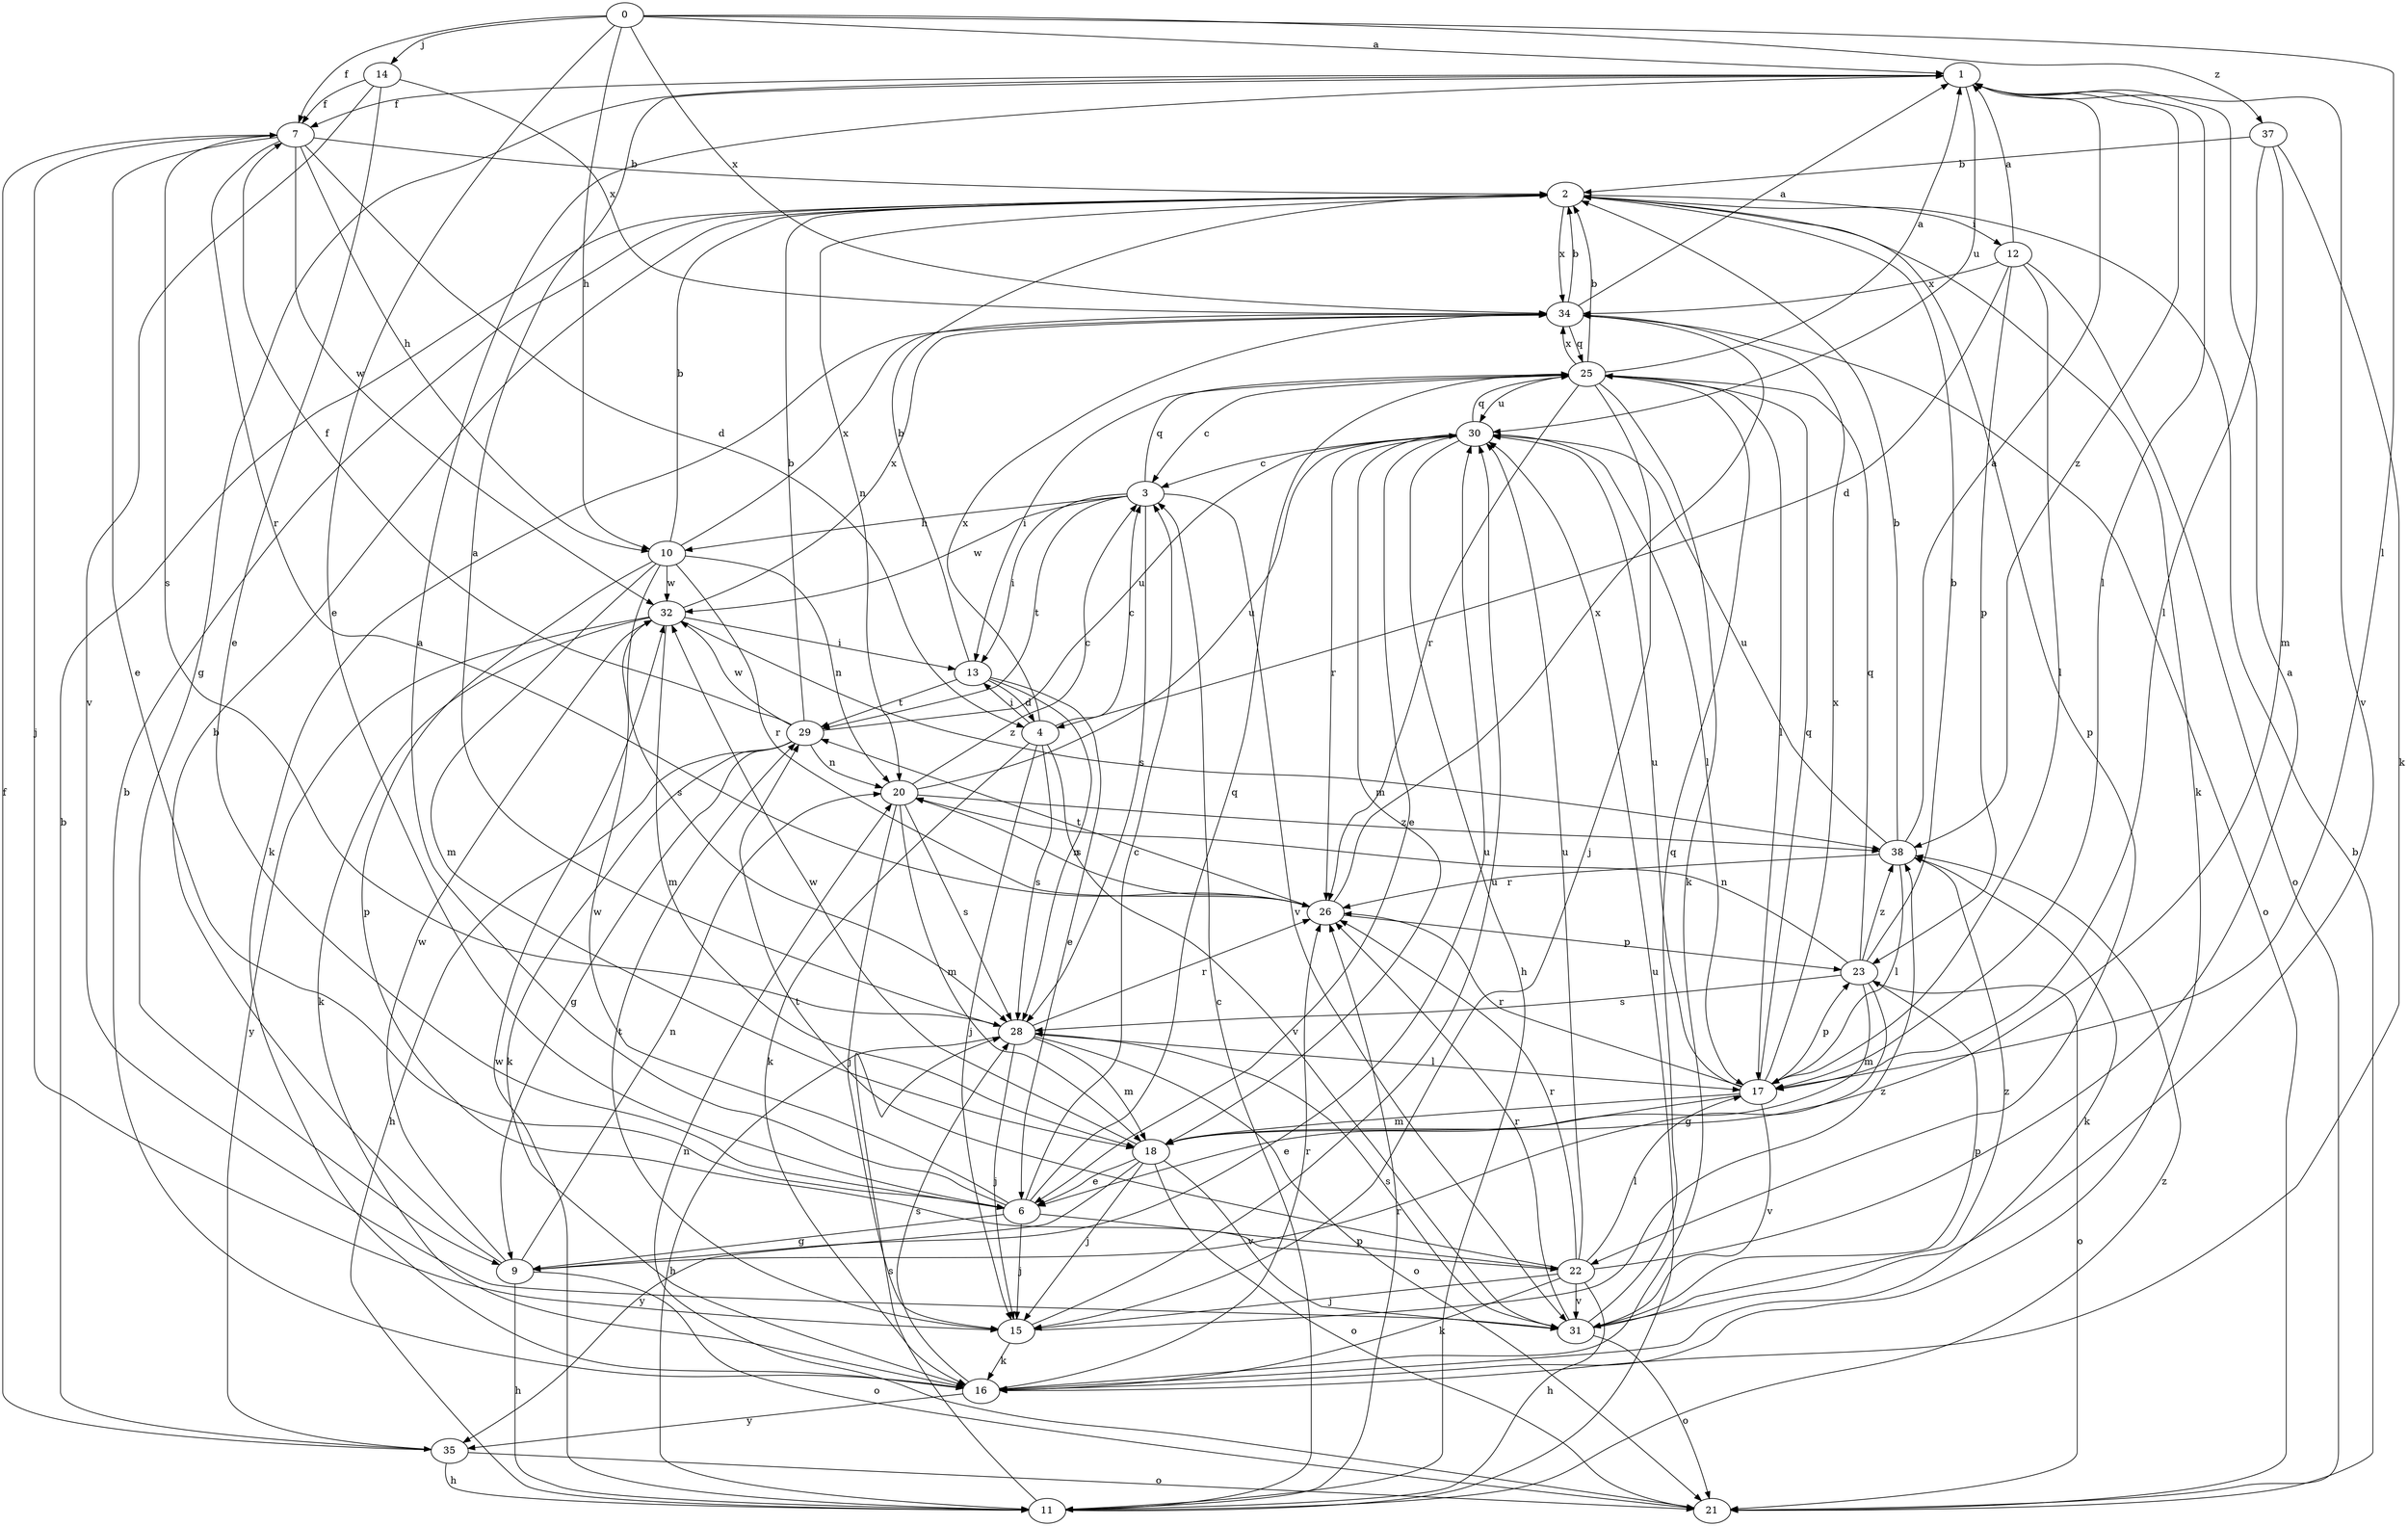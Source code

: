strict digraph  {
0;
1;
2;
3;
4;
6;
7;
9;
10;
11;
12;
13;
14;
15;
16;
17;
18;
20;
21;
22;
23;
25;
26;
28;
29;
30;
31;
32;
34;
35;
37;
38;
0 -> 1  [label=a];
0 -> 6  [label=e];
0 -> 7  [label=f];
0 -> 10  [label=h];
0 -> 14  [label=j];
0 -> 17  [label=l];
0 -> 34  [label=x];
0 -> 37  [label=z];
1 -> 7  [label=f];
1 -> 9  [label=g];
1 -> 17  [label=l];
1 -> 30  [label=u];
1 -> 31  [label=v];
1 -> 38  [label=z];
2 -> 12  [label=i];
2 -> 16  [label=k];
2 -> 20  [label=n];
2 -> 22  [label=p];
2 -> 34  [label=x];
3 -> 10  [label=h];
3 -> 13  [label=i];
3 -> 25  [label=q];
3 -> 28  [label=s];
3 -> 29  [label=t];
3 -> 31  [label=v];
3 -> 32  [label=w];
4 -> 3  [label=c];
4 -> 13  [label=i];
4 -> 15  [label=j];
4 -> 16  [label=k];
4 -> 28  [label=s];
4 -> 31  [label=v];
4 -> 34  [label=x];
6 -> 1  [label=a];
6 -> 3  [label=c];
6 -> 9  [label=g];
6 -> 15  [label=j];
6 -> 22  [label=p];
6 -> 25  [label=q];
6 -> 32  [label=w];
7 -> 2  [label=b];
7 -> 4  [label=d];
7 -> 6  [label=e];
7 -> 10  [label=h];
7 -> 15  [label=j];
7 -> 26  [label=r];
7 -> 28  [label=s];
7 -> 32  [label=w];
9 -> 2  [label=b];
9 -> 11  [label=h];
9 -> 20  [label=n];
9 -> 21  [label=o];
9 -> 30  [label=u];
9 -> 32  [label=w];
10 -> 2  [label=b];
10 -> 18  [label=m];
10 -> 20  [label=n];
10 -> 22  [label=p];
10 -> 26  [label=r];
10 -> 28  [label=s];
10 -> 32  [label=w];
10 -> 34  [label=x];
11 -> 3  [label=c];
11 -> 26  [label=r];
11 -> 28  [label=s];
11 -> 30  [label=u];
11 -> 32  [label=w];
11 -> 38  [label=z];
12 -> 1  [label=a];
12 -> 4  [label=d];
12 -> 17  [label=l];
12 -> 21  [label=o];
12 -> 23  [label=p];
12 -> 34  [label=x];
13 -> 2  [label=b];
13 -> 4  [label=d];
13 -> 6  [label=e];
13 -> 28  [label=s];
13 -> 29  [label=t];
14 -> 6  [label=e];
14 -> 7  [label=f];
14 -> 31  [label=v];
14 -> 34  [label=x];
15 -> 16  [label=k];
15 -> 29  [label=t];
15 -> 30  [label=u];
15 -> 38  [label=z];
16 -> 2  [label=b];
16 -> 26  [label=r];
16 -> 28  [label=s];
16 -> 35  [label=y];
17 -> 6  [label=e];
17 -> 18  [label=m];
17 -> 23  [label=p];
17 -> 25  [label=q];
17 -> 26  [label=r];
17 -> 30  [label=u];
17 -> 31  [label=v];
17 -> 34  [label=x];
18 -> 6  [label=e];
18 -> 15  [label=j];
18 -> 21  [label=o];
18 -> 31  [label=v];
18 -> 32  [label=w];
18 -> 35  [label=y];
20 -> 3  [label=c];
20 -> 15  [label=j];
20 -> 18  [label=m];
20 -> 28  [label=s];
20 -> 30  [label=u];
20 -> 38  [label=z];
21 -> 2  [label=b];
21 -> 20  [label=n];
22 -> 1  [label=a];
22 -> 11  [label=h];
22 -> 15  [label=j];
22 -> 16  [label=k];
22 -> 17  [label=l];
22 -> 26  [label=r];
22 -> 29  [label=t];
22 -> 30  [label=u];
22 -> 31  [label=v];
23 -> 2  [label=b];
23 -> 9  [label=g];
23 -> 18  [label=m];
23 -> 20  [label=n];
23 -> 21  [label=o];
23 -> 25  [label=q];
23 -> 28  [label=s];
23 -> 38  [label=z];
25 -> 1  [label=a];
25 -> 2  [label=b];
25 -> 3  [label=c];
25 -> 13  [label=i];
25 -> 15  [label=j];
25 -> 16  [label=k];
25 -> 17  [label=l];
25 -> 26  [label=r];
25 -> 30  [label=u];
25 -> 34  [label=x];
26 -> 20  [label=n];
26 -> 23  [label=p];
26 -> 29  [label=t];
26 -> 34  [label=x];
28 -> 1  [label=a];
28 -> 11  [label=h];
28 -> 15  [label=j];
28 -> 17  [label=l];
28 -> 18  [label=m];
28 -> 21  [label=o];
28 -> 26  [label=r];
29 -> 2  [label=b];
29 -> 7  [label=f];
29 -> 9  [label=g];
29 -> 11  [label=h];
29 -> 16  [label=k];
29 -> 20  [label=n];
29 -> 30  [label=u];
29 -> 32  [label=w];
30 -> 3  [label=c];
30 -> 6  [label=e];
30 -> 11  [label=h];
30 -> 17  [label=l];
30 -> 18  [label=m];
30 -> 25  [label=q];
30 -> 26  [label=r];
31 -> 21  [label=o];
31 -> 23  [label=p];
31 -> 25  [label=q];
31 -> 26  [label=r];
31 -> 28  [label=s];
31 -> 38  [label=z];
32 -> 13  [label=i];
32 -> 16  [label=k];
32 -> 18  [label=m];
32 -> 34  [label=x];
32 -> 35  [label=y];
32 -> 38  [label=z];
34 -> 1  [label=a];
34 -> 2  [label=b];
34 -> 16  [label=k];
34 -> 21  [label=o];
34 -> 25  [label=q];
35 -> 2  [label=b];
35 -> 7  [label=f];
35 -> 11  [label=h];
35 -> 21  [label=o];
37 -> 2  [label=b];
37 -> 16  [label=k];
37 -> 17  [label=l];
37 -> 18  [label=m];
38 -> 1  [label=a];
38 -> 2  [label=b];
38 -> 16  [label=k];
38 -> 17  [label=l];
38 -> 26  [label=r];
38 -> 30  [label=u];
}
